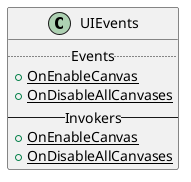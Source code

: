 @startuml UIEvents
class UIEvents {
    ..Events..
    {static} +OnEnableCanvas
    {static} +OnDisableAllCanvases
    --Invokers--
    {static} +OnEnableCanvas
    {static} +OnDisableAllCanvases
}
@enduml